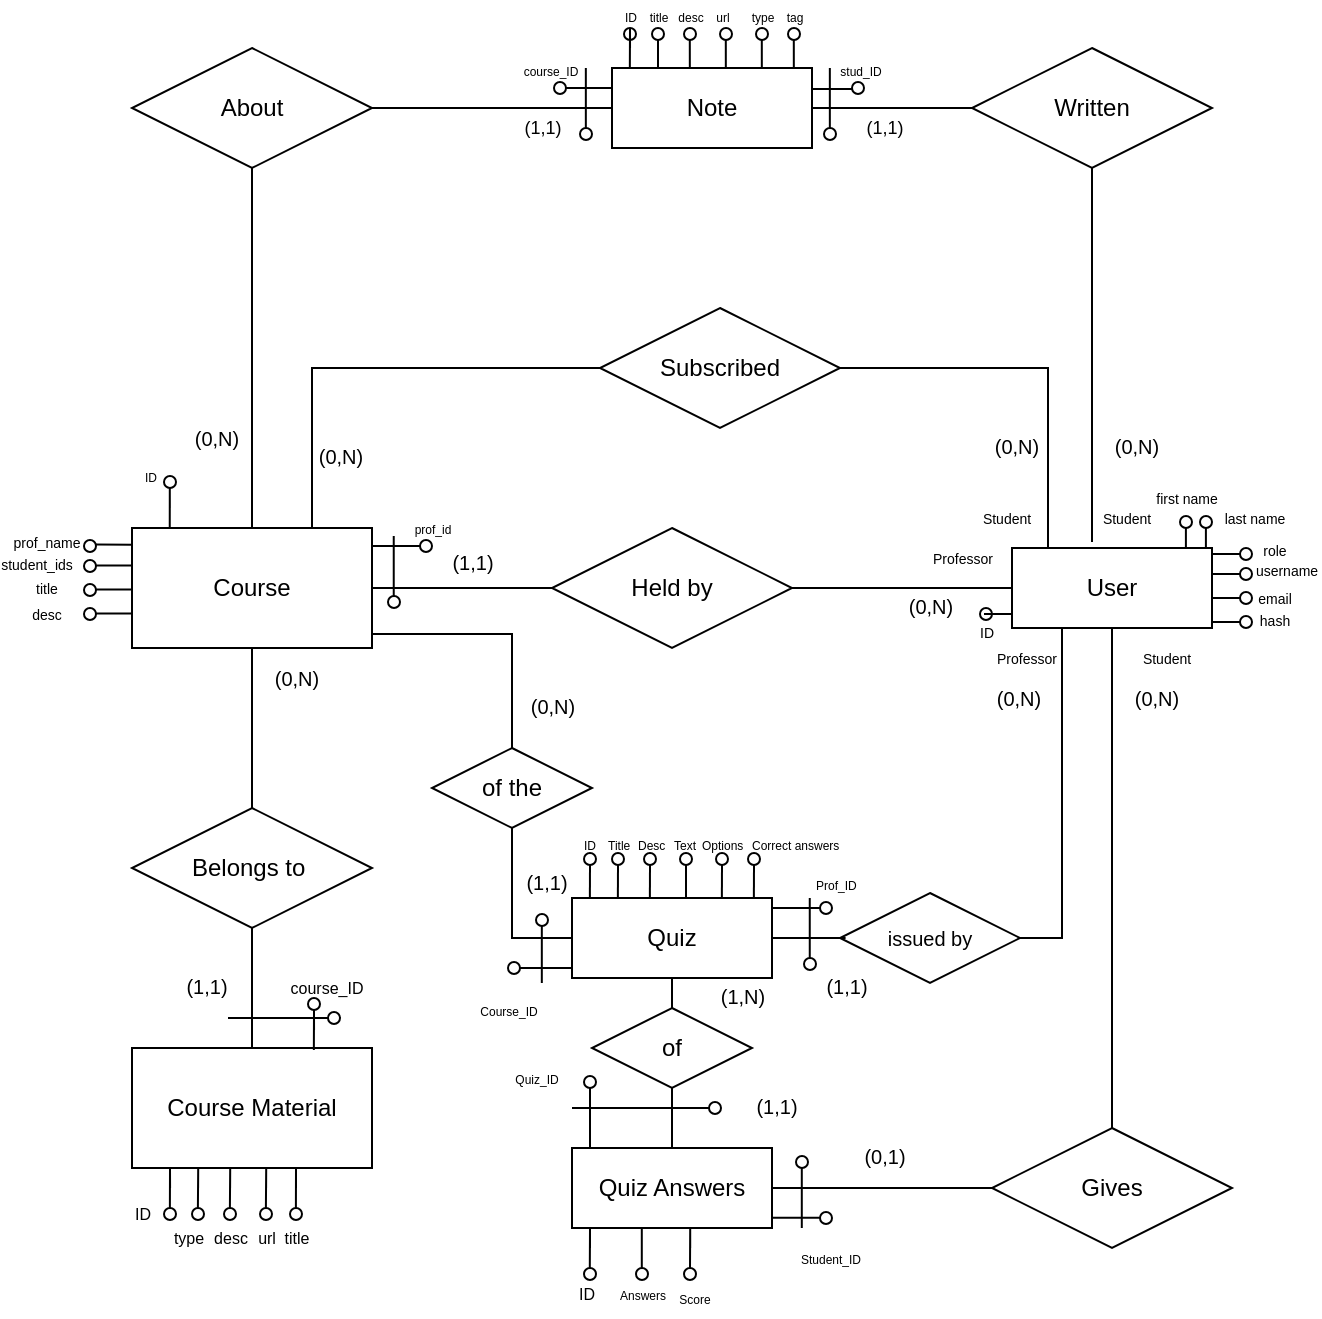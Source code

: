 <mxfile version="27.1.6">
  <diagram name="Pagina-1" id="XloMqrJBJrWgl7QUt-TO">
    <mxGraphModel dx="1296" dy="706" grid="1" gridSize="10" guides="1" tooltips="1" connect="1" arrows="1" fold="1" page="1" pageScale="1" pageWidth="827" pageHeight="1169" math="0" shadow="0">
      <root>
        <mxCell id="0" />
        <mxCell id="1" parent="0" />
        <mxCell id="qshYgTY-a6CuxJiKTBsL-17" style="edgeStyle=orthogonalEdgeStyle;rounded=0;orthogonalLoop=1;jettySize=auto;html=1;exitX=1;exitY=0.5;exitDx=0;exitDy=0;endArrow=none;startFill=0;" edge="1" parent="1" source="qshYgTY-a6CuxJiKTBsL-1">
          <mxGeometry relative="1" as="geometry">
            <mxPoint x="560" y="130" as="targetPoint" />
          </mxGeometry>
        </mxCell>
        <mxCell id="qshYgTY-a6CuxJiKTBsL-1" value="Note" style="whiteSpace=wrap;html=1;align=center;" vertex="1" parent="1">
          <mxGeometry x="380" y="110" width="100" height="40" as="geometry" />
        </mxCell>
        <mxCell id="qshYgTY-a6CuxJiKTBsL-2" value="Written" style="shape=rhombus;perimeter=rhombusPerimeter;whiteSpace=wrap;html=1;align=center;" vertex="1" parent="1">
          <mxGeometry x="560" y="100" width="120" height="60" as="geometry" />
        </mxCell>
        <mxCell id="qshYgTY-a6CuxJiKTBsL-15" style="edgeStyle=orthogonalEdgeStyle;rounded=0;orthogonalLoop=1;jettySize=auto;html=1;exitX=0.5;exitY=1;exitDx=0;exitDy=0;entryX=0.5;entryY=0;entryDx=0;entryDy=0;strokeColor=default;endArrow=none;startFill=0;" edge="1" parent="1" source="qshYgTY-a6CuxJiKTBsL-4" target="qshYgTY-a6CuxJiKTBsL-10">
          <mxGeometry relative="1" as="geometry" />
        </mxCell>
        <mxCell id="qshYgTY-a6CuxJiKTBsL-16" style="edgeStyle=orthogonalEdgeStyle;rounded=0;orthogonalLoop=1;jettySize=auto;html=1;exitX=1;exitY=0.5;exitDx=0;exitDy=0;endArrow=none;startFill=0;" edge="1" parent="1" source="qshYgTY-a6CuxJiKTBsL-4">
          <mxGeometry relative="1" as="geometry">
            <mxPoint x="380" y="130" as="targetPoint" />
          </mxGeometry>
        </mxCell>
        <mxCell id="qshYgTY-a6CuxJiKTBsL-4" value="About" style="shape=rhombus;perimeter=rhombusPerimeter;whiteSpace=wrap;html=1;align=center;" vertex="1" parent="1">
          <mxGeometry x="140" y="100" width="120" height="60" as="geometry" />
        </mxCell>
        <mxCell id="qshYgTY-a6CuxJiKTBsL-21" style="edgeStyle=orthogonalEdgeStyle;rounded=0;orthogonalLoop=1;jettySize=auto;html=1;entryX=0.75;entryY=0;entryDx=0;entryDy=0;endArrow=none;startFill=0;" edge="1" parent="1" source="qshYgTY-a6CuxJiKTBsL-5" target="qshYgTY-a6CuxJiKTBsL-10">
          <mxGeometry relative="1" as="geometry" />
        </mxCell>
        <mxCell id="qshYgTY-a6CuxJiKTBsL-5" value="Subscribed" style="shape=rhombus;perimeter=rhombusPerimeter;whiteSpace=wrap;html=1;align=center;" vertex="1" parent="1">
          <mxGeometry x="374" y="230" width="120" height="60" as="geometry" />
        </mxCell>
        <mxCell id="qshYgTY-a6CuxJiKTBsL-25" style="edgeStyle=orthogonalEdgeStyle;rounded=0;orthogonalLoop=1;jettySize=auto;html=1;endArrow=none;startFill=0;" edge="1" parent="1" source="qshYgTY-a6CuxJiKTBsL-6" target="qshYgTY-a6CuxJiKTBsL-11">
          <mxGeometry relative="1" as="geometry" />
        </mxCell>
        <mxCell id="qshYgTY-a6CuxJiKTBsL-6" value="Held by" style="shape=rhombus;perimeter=rhombusPerimeter;whiteSpace=wrap;html=1;align=center;" vertex="1" parent="1">
          <mxGeometry x="350" y="340" width="120" height="60" as="geometry" />
        </mxCell>
        <mxCell id="qshYgTY-a6CuxJiKTBsL-37" style="edgeStyle=orthogonalEdgeStyle;rounded=0;orthogonalLoop=1;jettySize=auto;html=1;exitX=0.5;exitY=1;exitDx=0;exitDy=0;entryX=0;entryY=0.5;entryDx=0;entryDy=0;endArrow=none;startFill=0;" edge="1" parent="1" source="qshYgTY-a6CuxJiKTBsL-7" target="qshYgTY-a6CuxJiKTBsL-13">
          <mxGeometry relative="1" as="geometry" />
        </mxCell>
        <mxCell id="qshYgTY-a6CuxJiKTBsL-7" value="of the" style="shape=rhombus;perimeter=rhombusPerimeter;whiteSpace=wrap;html=1;align=center;" vertex="1" parent="1">
          <mxGeometry x="290" y="450" width="80" height="40" as="geometry" />
        </mxCell>
        <mxCell id="qshYgTY-a6CuxJiKTBsL-31" style="edgeStyle=orthogonalEdgeStyle;rounded=0;orthogonalLoop=1;jettySize=auto;html=1;exitX=0.5;exitY=0;exitDx=0;exitDy=0;entryX=0.5;entryY=1;entryDx=0;entryDy=0;endArrow=none;startFill=0;" edge="1" parent="1" source="qshYgTY-a6CuxJiKTBsL-8" target="qshYgTY-a6CuxJiKTBsL-11">
          <mxGeometry relative="1" as="geometry" />
        </mxCell>
        <mxCell id="qshYgTY-a6CuxJiKTBsL-35" style="edgeStyle=orthogonalEdgeStyle;rounded=0;orthogonalLoop=1;jettySize=auto;html=1;entryX=1;entryY=0.5;entryDx=0;entryDy=0;endArrow=none;startFill=0;" edge="1" parent="1" source="qshYgTY-a6CuxJiKTBsL-8" target="qshYgTY-a6CuxJiKTBsL-12">
          <mxGeometry relative="1" as="geometry" />
        </mxCell>
        <mxCell id="qshYgTY-a6CuxJiKTBsL-8" value="Gives" style="shape=rhombus;perimeter=rhombusPerimeter;whiteSpace=wrap;html=1;align=center;" vertex="1" parent="1">
          <mxGeometry x="570" y="640" width="120" height="60" as="geometry" />
        </mxCell>
        <mxCell id="qshYgTY-a6CuxJiKTBsL-27" style="edgeStyle=orthogonalEdgeStyle;rounded=0;orthogonalLoop=1;jettySize=auto;html=1;exitX=0.5;exitY=1;exitDx=0;exitDy=0;entryX=0.5;entryY=0;entryDx=0;entryDy=0;endArrow=none;startFill=0;" edge="1" parent="1" source="qshYgTY-a6CuxJiKTBsL-9" target="qshYgTY-a6CuxJiKTBsL-20">
          <mxGeometry relative="1" as="geometry" />
        </mxCell>
        <mxCell id="qshYgTY-a6CuxJiKTBsL-9" value="Belongs to&amp;nbsp;" style="shape=rhombus;perimeter=rhombusPerimeter;whiteSpace=wrap;html=1;align=center;" vertex="1" parent="1">
          <mxGeometry x="140" y="480" width="120" height="60" as="geometry" />
        </mxCell>
        <mxCell id="qshYgTY-a6CuxJiKTBsL-24" style="edgeStyle=orthogonalEdgeStyle;rounded=0;orthogonalLoop=1;jettySize=auto;html=1;exitX=1;exitY=0.5;exitDx=0;exitDy=0;entryX=0;entryY=0.5;entryDx=0;entryDy=0;endArrow=none;startFill=0;" edge="1" parent="1" source="qshYgTY-a6CuxJiKTBsL-10" target="qshYgTY-a6CuxJiKTBsL-6">
          <mxGeometry relative="1" as="geometry" />
        </mxCell>
        <mxCell id="qshYgTY-a6CuxJiKTBsL-26" style="edgeStyle=orthogonalEdgeStyle;rounded=0;orthogonalLoop=1;jettySize=auto;html=1;exitX=0.5;exitY=1;exitDx=0;exitDy=0;endArrow=none;startFill=0;" edge="1" parent="1" source="qshYgTY-a6CuxJiKTBsL-10" target="qshYgTY-a6CuxJiKTBsL-9">
          <mxGeometry relative="1" as="geometry" />
        </mxCell>
        <mxCell id="qshYgTY-a6CuxJiKTBsL-10" value="Course" style="whiteSpace=wrap;html=1;align=center;" vertex="1" parent="1">
          <mxGeometry x="140" y="340" width="120" height="60" as="geometry" />
        </mxCell>
        <mxCell id="qshYgTY-a6CuxJiKTBsL-11" value="User" style="whiteSpace=wrap;html=1;align=center;" vertex="1" parent="1">
          <mxGeometry x="580" y="350" width="100" height="40" as="geometry" />
        </mxCell>
        <mxCell id="qshYgTY-a6CuxJiKTBsL-12" value="Quiz Answers" style="whiteSpace=wrap;html=1;align=center;" vertex="1" parent="1">
          <mxGeometry x="360" y="650" width="100" height="40" as="geometry" />
        </mxCell>
        <mxCell id="qshYgTY-a6CuxJiKTBsL-13" value="Quiz" style="whiteSpace=wrap;html=1;align=center;" vertex="1" parent="1">
          <mxGeometry x="360" y="525" width="100" height="40" as="geometry" />
        </mxCell>
        <mxCell id="qshYgTY-a6CuxJiKTBsL-28" style="edgeStyle=orthogonalEdgeStyle;rounded=0;orthogonalLoop=1;jettySize=auto;html=1;exitX=0.5;exitY=1;exitDx=0;exitDy=0;entryX=0.5;entryY=0;entryDx=0;entryDy=0;endArrow=none;startFill=0;" edge="1" parent="1" source="qshYgTY-a6CuxJiKTBsL-18" target="qshYgTY-a6CuxJiKTBsL-12">
          <mxGeometry relative="1" as="geometry" />
        </mxCell>
        <mxCell id="qshYgTY-a6CuxJiKTBsL-29" style="edgeStyle=orthogonalEdgeStyle;rounded=0;orthogonalLoop=1;jettySize=auto;html=1;exitX=0.5;exitY=0;exitDx=0;exitDy=0;entryX=0.5;entryY=1;entryDx=0;entryDy=0;endArrow=none;startFill=0;" edge="1" parent="1" source="qshYgTY-a6CuxJiKTBsL-18" target="qshYgTY-a6CuxJiKTBsL-13">
          <mxGeometry relative="1" as="geometry">
            <mxPoint x="410" y="570" as="targetPoint" />
          </mxGeometry>
        </mxCell>
        <mxCell id="qshYgTY-a6CuxJiKTBsL-18" value="of" style="shape=rhombus;perimeter=rhombusPerimeter;whiteSpace=wrap;html=1;align=center;" vertex="1" parent="1">
          <mxGeometry x="370" y="580" width="80" height="40" as="geometry" />
        </mxCell>
        <mxCell id="qshYgTY-a6CuxJiKTBsL-32" style="edgeStyle=orthogonalEdgeStyle;rounded=0;orthogonalLoop=1;jettySize=auto;html=1;entryX=0.25;entryY=1;entryDx=0;entryDy=0;endArrow=none;startFill=0;" edge="1" parent="1" source="qshYgTY-a6CuxJiKTBsL-19" target="qshYgTY-a6CuxJiKTBsL-11">
          <mxGeometry relative="1" as="geometry">
            <Array as="points">
              <mxPoint x="605" y="545" />
            </Array>
          </mxGeometry>
        </mxCell>
        <mxCell id="qshYgTY-a6CuxJiKTBsL-19" value="&lt;font style=&quot;font-size: 10px;&quot;&gt;issued by&lt;/font&gt;" style="shape=rhombus;perimeter=rhombusPerimeter;whiteSpace=wrap;html=1;align=center;" vertex="1" parent="1">
          <mxGeometry x="494" y="522.5" width="90" height="45" as="geometry" />
        </mxCell>
        <mxCell id="qshYgTY-a6CuxJiKTBsL-20" value="Course Material" style="whiteSpace=wrap;html=1;align=center;" vertex="1" parent="1">
          <mxGeometry x="140" y="600" width="120" height="60" as="geometry" />
        </mxCell>
        <mxCell id="qshYgTY-a6CuxJiKTBsL-22" style="edgeStyle=orthogonalEdgeStyle;rounded=0;orthogonalLoop=1;jettySize=auto;html=1;exitX=1;exitY=0.5;exitDx=0;exitDy=0;entryX=0.18;entryY=0;entryDx=0;entryDy=0;entryPerimeter=0;endArrow=none;startFill=0;" edge="1" parent="1" source="qshYgTY-a6CuxJiKTBsL-5" target="qshYgTY-a6CuxJiKTBsL-11">
          <mxGeometry relative="1" as="geometry" />
        </mxCell>
        <mxCell id="qshYgTY-a6CuxJiKTBsL-23" style="edgeStyle=orthogonalEdgeStyle;rounded=0;orthogonalLoop=1;jettySize=auto;html=1;exitX=0.5;exitY=1;exitDx=0;exitDy=0;entryX=0.4;entryY=-0.075;entryDx=0;entryDy=0;entryPerimeter=0;endArrow=none;startFill=0;" edge="1" parent="1" source="qshYgTY-a6CuxJiKTBsL-2" target="qshYgTY-a6CuxJiKTBsL-11">
          <mxGeometry relative="1" as="geometry" />
        </mxCell>
        <mxCell id="qshYgTY-a6CuxJiKTBsL-36" style="edgeStyle=orthogonalEdgeStyle;rounded=0;orthogonalLoop=1;jettySize=auto;html=1;entryX=1;entryY=0.883;entryDx=0;entryDy=0;entryPerimeter=0;endArrow=none;startFill=0;" edge="1" parent="1" source="qshYgTY-a6CuxJiKTBsL-7" target="qshYgTY-a6CuxJiKTBsL-10">
          <mxGeometry relative="1" as="geometry">
            <Array as="points">
              <mxPoint x="330" y="393" />
            </Array>
          </mxGeometry>
        </mxCell>
        <mxCell id="qshYgTY-a6CuxJiKTBsL-43" style="edgeStyle=orthogonalEdgeStyle;rounded=0;orthogonalLoop=1;jettySize=auto;html=1;endArrow=none;startFill=0;entryX=0.09;entryY=0;entryDx=0;entryDy=0;entryPerimeter=0;" edge="1" parent="1" target="qshYgTY-a6CuxJiKTBsL-12">
          <mxGeometry relative="1" as="geometry">
            <mxPoint x="369" y="640" as="targetPoint" />
            <mxPoint x="369" y="620.0" as="sourcePoint" />
          </mxGeometry>
        </mxCell>
        <mxCell id="qshYgTY-a6CuxJiKTBsL-44" value="" style="endArrow=none;html=1;rounded=0;" edge="1" parent="1" source="qshYgTY-a6CuxJiKTBsL-328">
          <mxGeometry width="50" height="50" relative="1" as="geometry">
            <mxPoint x="360" y="630" as="sourcePoint" />
            <mxPoint x="430" y="630" as="targetPoint" />
            <Array as="points">
              <mxPoint x="390" y="630" />
            </Array>
          </mxGeometry>
        </mxCell>
        <mxCell id="qshYgTY-a6CuxJiKTBsL-47" style="edgeStyle=orthogonalEdgeStyle;rounded=0;orthogonalLoop=1;jettySize=auto;html=1;endArrow=none;startFill=0;" edge="1" parent="1">
          <mxGeometry relative="1" as="geometry">
            <mxPoint x="368.9" y="710" as="targetPoint" />
            <mxPoint x="369" y="700" as="sourcePoint" />
            <Array as="points">
              <mxPoint x="368.9" y="690" />
              <mxPoint x="368.9" y="690" />
            </Array>
          </mxGeometry>
        </mxCell>
        <mxCell id="qshYgTY-a6CuxJiKTBsL-49" style="edgeStyle=orthogonalEdgeStyle;rounded=0;orthogonalLoop=1;jettySize=auto;html=1;endArrow=none;startFill=0;" edge="1" parent="1">
          <mxGeometry relative="1" as="geometry">
            <mxPoint x="394.9" y="710" as="targetPoint" />
            <mxPoint x="394.9" y="700" as="sourcePoint" />
            <Array as="points">
              <mxPoint x="394.9" y="690" />
              <mxPoint x="394.9" y="690" />
            </Array>
          </mxGeometry>
        </mxCell>
        <mxCell id="qshYgTY-a6CuxJiKTBsL-50" style="edgeStyle=orthogonalEdgeStyle;rounded=0;orthogonalLoop=1;jettySize=auto;html=1;endArrow=none;startFill=0;" edge="1" parent="1">
          <mxGeometry relative="1" as="geometry">
            <mxPoint x="419" y="710" as="targetPoint" />
            <mxPoint x="419.1" y="700" as="sourcePoint" />
            <Array as="points">
              <mxPoint x="419" y="690" />
              <mxPoint x="419" y="690" />
            </Array>
          </mxGeometry>
        </mxCell>
        <mxCell id="qshYgTY-a6CuxJiKTBsL-52" style="edgeStyle=orthogonalEdgeStyle;rounded=0;orthogonalLoop=1;jettySize=auto;html=1;endArrow=none;startFill=0;entryX=0;entryY=0.5;entryDx=0;entryDy=0;" edge="1" parent="1">
          <mxGeometry relative="1" as="geometry">
            <mxPoint x="484" y="685.0" as="targetPoint" />
            <mxPoint x="460" y="684.9" as="sourcePoint" />
            <Array as="points" />
          </mxGeometry>
        </mxCell>
        <mxCell id="qshYgTY-a6CuxJiKTBsL-57" style="edgeStyle=orthogonalEdgeStyle;rounded=0;orthogonalLoop=1;jettySize=auto;html=1;endArrow=none;startFill=0;" edge="1" parent="1">
          <mxGeometry relative="1" as="geometry">
            <mxPoint x="474.9" y="690" as="targetPoint" />
            <mxPoint x="474.9" y="660" as="sourcePoint" />
            <Array as="points">
              <mxPoint x="474.8" y="660" />
              <mxPoint x="474.8" y="660" />
            </Array>
          </mxGeometry>
        </mxCell>
        <mxCell id="qshYgTY-a6CuxJiKTBsL-69" value="&lt;font style=&quot;font-weight: normal; font-size: 8px;&quot;&gt;ID&lt;/font&gt;" style="text;strokeColor=none;fillColor=none;html=1;fontSize=24;fontStyle=1;verticalAlign=middle;align=center;" vertex="1" parent="1">
          <mxGeometry x="345" y="707.5" width="44" height="20" as="geometry" />
        </mxCell>
        <mxCell id="qshYgTY-a6CuxJiKTBsL-73" value="&lt;font style=&quot;font-weight: normal; font-size: 6px;&quot;&gt;Answers&lt;/font&gt;" style="text;strokeColor=none;fillColor=none;html=1;fontSize=24;fontStyle=1;verticalAlign=middle;align=center;" vertex="1" parent="1">
          <mxGeometry x="373" y="710" width="44" height="15" as="geometry" />
        </mxCell>
        <mxCell id="qshYgTY-a6CuxJiKTBsL-74" value="&lt;font style=&quot;font-weight: normal; font-size: 6px;&quot;&gt;Score&lt;/font&gt;" style="text;strokeColor=none;fillColor=none;html=1;fontSize=24;fontStyle=1;verticalAlign=middle;align=center;" vertex="1" parent="1">
          <mxGeometry x="398.5" y="710" width="44" height="20" as="geometry" />
        </mxCell>
        <mxCell id="qshYgTY-a6CuxJiKTBsL-75" value="&lt;font style=&quot;font-weight: normal; font-size: 6px;&quot;&gt;Student_ID&lt;/font&gt;" style="text;strokeColor=none;fillColor=none;html=1;fontSize=24;fontStyle=1;verticalAlign=middle;align=center;" vertex="1" parent="1">
          <mxGeometry x="467" y="690" width="44" height="20" as="geometry" />
        </mxCell>
        <mxCell id="qshYgTY-a6CuxJiKTBsL-76" value="&lt;font style=&quot;font-weight: normal; font-size: 10px;&quot;&gt;(0,1)&lt;/font&gt;" style="text;strokeColor=none;fillColor=none;html=1;fontSize=24;fontStyle=1;verticalAlign=middle;align=center;" vertex="1" parent="1">
          <mxGeometry x="494" y="635" width="44" height="30" as="geometry" />
        </mxCell>
        <mxCell id="qshYgTY-a6CuxJiKTBsL-77" value="&lt;font style=&quot;font-weight: normal; font-size: 10px;&quot;&gt;(1,1)&lt;/font&gt;" style="text;strokeColor=none;fillColor=none;html=1;fontSize=24;fontStyle=1;verticalAlign=middle;align=center;" vertex="1" parent="1">
          <mxGeometry x="440" y="610" width="44" height="30" as="geometry" />
        </mxCell>
        <mxCell id="qshYgTY-a6CuxJiKTBsL-78" value="&lt;font style=&quot;font-weight: normal; font-size: 6px;&quot;&gt;Quiz_ID&lt;/font&gt;" style="text;strokeColor=none;fillColor=none;html=1;fontSize=24;fontStyle=1;verticalAlign=middle;align=center;" vertex="1" parent="1">
          <mxGeometry x="320" y="595" width="44" height="30" as="geometry" />
        </mxCell>
        <mxCell id="qshYgTY-a6CuxJiKTBsL-79" value="&lt;font style=&quot;font-weight: normal; font-size: 10px;&quot;&gt;(1,N)&lt;/font&gt;" style="text;strokeColor=none;fillColor=none;html=1;fontSize=24;fontStyle=1;verticalAlign=middle;align=center;" vertex="1" parent="1">
          <mxGeometry x="423" y="555" width="44" height="30" as="geometry" />
        </mxCell>
        <mxCell id="qshYgTY-a6CuxJiKTBsL-81" style="edgeStyle=orthogonalEdgeStyle;rounded=0;orthogonalLoop=1;jettySize=auto;html=1;exitX=1;exitY=0.5;exitDx=0;exitDy=0;entryX=0.031;entryY=0.491;entryDx=0;entryDy=0;entryPerimeter=0;endArrow=none;startFill=0;" edge="1" parent="1" source="qshYgTY-a6CuxJiKTBsL-13" target="qshYgTY-a6CuxJiKTBsL-19">
          <mxGeometry relative="1" as="geometry" />
        </mxCell>
        <mxCell id="qshYgTY-a6CuxJiKTBsL-82" value="&lt;font style=&quot;font-weight: normal; font-size: 7px;&quot;&gt;Student&lt;/font&gt;" style="text;strokeColor=none;fillColor=none;html=1;fontSize=24;fontStyle=1;verticalAlign=middle;align=center;" vertex="1" parent="1">
          <mxGeometry x="640" y="390" width="34" height="20" as="geometry" />
        </mxCell>
        <mxCell id="qshYgTY-a6CuxJiKTBsL-83" value="&lt;font style=&quot;font-weight: normal; font-size: 7px;&quot;&gt;Student&lt;/font&gt;" style="text;strokeColor=none;fillColor=none;html=1;fontSize=24;fontStyle=1;verticalAlign=middle;align=center;" vertex="1" parent="1">
          <mxGeometry x="620" y="320" width="34" height="20" as="geometry" />
        </mxCell>
        <mxCell id="qshYgTY-a6CuxJiKTBsL-84" value="&lt;font style=&quot;font-weight: normal; font-size: 7px;&quot;&gt;Student&lt;/font&gt;" style="text;strokeColor=none;fillColor=none;html=1;fontSize=24;fontStyle=1;verticalAlign=middle;align=center;" vertex="1" parent="1">
          <mxGeometry x="560" y="320" width="34" height="20" as="geometry" />
        </mxCell>
        <mxCell id="qshYgTY-a6CuxJiKTBsL-85" value="&lt;font style=&quot;font-weight: normal; font-size: 7px;&quot;&gt;Professor&lt;/font&gt;" style="text;strokeColor=none;fillColor=none;html=1;fontSize=24;fontStyle=1;verticalAlign=middle;align=center;" vertex="1" parent="1">
          <mxGeometry x="538" y="340" width="34" height="20" as="geometry" />
        </mxCell>
        <mxCell id="qshYgTY-a6CuxJiKTBsL-87" value="&lt;font style=&quot;font-weight: normal; font-size: 7px;&quot;&gt;Professor&lt;/font&gt;" style="text;strokeColor=none;fillColor=none;html=1;fontSize=24;fontStyle=1;verticalAlign=middle;align=center;" vertex="1" parent="1">
          <mxGeometry x="570" y="390" width="34" height="20" as="geometry" />
        </mxCell>
        <mxCell id="qshYgTY-a6CuxJiKTBsL-88" style="edgeStyle=orthogonalEdgeStyle;rounded=0;orthogonalLoop=1;jettySize=auto;html=1;endArrow=none;startFill=0;" edge="1" parent="1">
          <mxGeometry relative="1" as="geometry">
            <mxPoint x="478.88" y="555" as="targetPoint" />
            <mxPoint x="478.88" y="525" as="sourcePoint" />
            <Array as="points">
              <mxPoint x="478.78" y="525" />
              <mxPoint x="478.78" y="525" />
            </Array>
          </mxGeometry>
        </mxCell>
        <mxCell id="qshYgTY-a6CuxJiKTBsL-90" style="edgeStyle=orthogonalEdgeStyle;rounded=0;orthogonalLoop=1;jettySize=auto;html=1;endArrow=none;startFill=0;entryX=0;entryY=0.5;entryDx=0;entryDy=0;" edge="1" parent="1">
          <mxGeometry relative="1" as="geometry">
            <mxPoint x="484" y="530.1" as="targetPoint" />
            <mxPoint x="460" y="530" as="sourcePoint" />
            <Array as="points" />
          </mxGeometry>
        </mxCell>
        <mxCell id="qshYgTY-a6CuxJiKTBsL-92" value="&lt;span style=&quot;font-size: 6px; text-align: center; text-wrap-mode: nowrap;&quot;&gt;Prof_ID&lt;/span&gt;" style="text;whiteSpace=wrap;html=1;" vertex="1" parent="1">
          <mxGeometry x="480" y="502.5" width="20" height="20" as="geometry" />
        </mxCell>
        <mxCell id="qshYgTY-a6CuxJiKTBsL-93" value="&lt;font style=&quot;font-weight: normal; font-size: 10px;&quot;&gt;(1,1)&lt;/font&gt;" style="text;strokeColor=none;fillColor=none;html=1;fontSize=24;fontStyle=1;verticalAlign=middle;align=center;" vertex="1" parent="1">
          <mxGeometry x="480" y="555" width="34" height="20" as="geometry" />
        </mxCell>
        <mxCell id="qshYgTY-a6CuxJiKTBsL-110" value="" style="ellipse;whiteSpace=wrap;html=1;aspect=fixed;fillColor=light-dark(#FFFFFF,#FFFFFF);strokeWidth=1;perimeterSpacing=0;" vertex="1" parent="1">
          <mxGeometry x="366" y="502.5" width="6" height="6" as="geometry" />
        </mxCell>
        <mxCell id="qshYgTY-a6CuxJiKTBsL-112" style="edgeStyle=orthogonalEdgeStyle;rounded=0;orthogonalLoop=1;jettySize=auto;html=1;exitX=0.5;exitY=0;exitDx=0;exitDy=0;entryX=0.5;entryY=1;entryDx=0;entryDy=0;endArrow=none;startFill=0;" edge="1" parent="1" target="qshYgTY-a6CuxJiKTBsL-110">
          <mxGeometry relative="1" as="geometry">
            <mxPoint x="368.93" y="510" as="targetPoint" />
            <mxPoint x="368.93" y="525" as="sourcePoint" />
          </mxGeometry>
        </mxCell>
        <mxCell id="qshYgTY-a6CuxJiKTBsL-113" value="" style="ellipse;whiteSpace=wrap;html=1;aspect=fixed;fillColor=light-dark(#FFFFFF,#000000);strokeWidth=1;perimeterSpacing=0;" vertex="1" parent="1">
          <mxGeometry x="380" y="502.5" width="6" height="6" as="geometry" />
        </mxCell>
        <mxCell id="qshYgTY-a6CuxJiKTBsL-114" style="edgeStyle=orthogonalEdgeStyle;rounded=0;orthogonalLoop=1;jettySize=auto;html=1;exitX=0.5;exitY=0;exitDx=0;exitDy=0;entryX=0.5;entryY=1;entryDx=0;entryDy=0;endArrow=none;startFill=0;" edge="1" parent="1" target="qshYgTY-a6CuxJiKTBsL-113">
          <mxGeometry relative="1" as="geometry">
            <mxPoint x="382.93" y="510" as="targetPoint" />
            <mxPoint x="382.93" y="525" as="sourcePoint" />
          </mxGeometry>
        </mxCell>
        <mxCell id="qshYgTY-a6CuxJiKTBsL-117" value="" style="ellipse;whiteSpace=wrap;html=1;aspect=fixed;fillColor=light-dark(#FFFFFF,#000000);strokeWidth=1;perimeterSpacing=0;" vertex="1" parent="1">
          <mxGeometry x="396" y="502.5" width="6" height="6" as="geometry" />
        </mxCell>
        <mxCell id="qshYgTY-a6CuxJiKTBsL-118" style="edgeStyle=orthogonalEdgeStyle;rounded=0;orthogonalLoop=1;jettySize=auto;html=1;exitX=0.5;exitY=0;exitDx=0;exitDy=0;entryX=0.5;entryY=1;entryDx=0;entryDy=0;endArrow=none;startFill=0;" edge="1" parent="1" target="qshYgTY-a6CuxJiKTBsL-117">
          <mxGeometry relative="1" as="geometry">
            <mxPoint x="398.93" y="510" as="targetPoint" />
            <mxPoint x="398.93" y="525" as="sourcePoint" />
          </mxGeometry>
        </mxCell>
        <mxCell id="qshYgTY-a6CuxJiKTBsL-119" value="" style="ellipse;whiteSpace=wrap;html=1;aspect=fixed;fillColor=light-dark(#FFFFFF,#000000);strokeWidth=1;perimeterSpacing=0;" vertex="1" parent="1">
          <mxGeometry x="414" y="502.5" width="6" height="6" as="geometry" />
        </mxCell>
        <mxCell id="qshYgTY-a6CuxJiKTBsL-120" style="edgeStyle=orthogonalEdgeStyle;rounded=0;orthogonalLoop=1;jettySize=auto;html=1;exitX=0.5;exitY=0;exitDx=0;exitDy=0;entryX=0.5;entryY=1;entryDx=0;entryDy=0;endArrow=none;startFill=0;" edge="1" parent="1" target="qshYgTY-a6CuxJiKTBsL-119">
          <mxGeometry relative="1" as="geometry">
            <mxPoint x="420.93" y="510" as="targetPoint" />
            <mxPoint x="420.93" y="525" as="sourcePoint" />
          </mxGeometry>
        </mxCell>
        <mxCell id="qshYgTY-a6CuxJiKTBsL-121" value="" style="ellipse;whiteSpace=wrap;html=1;aspect=fixed;fillColor=light-dark(#FFFFFF,#000000);strokeWidth=1;perimeterSpacing=0;" vertex="1" parent="1">
          <mxGeometry x="432" y="502.5" width="6" height="6" as="geometry" />
        </mxCell>
        <mxCell id="qshYgTY-a6CuxJiKTBsL-122" style="edgeStyle=orthogonalEdgeStyle;rounded=0;orthogonalLoop=1;jettySize=auto;html=1;exitX=0.5;exitY=0;exitDx=0;exitDy=0;entryX=0.5;entryY=1;entryDx=0;entryDy=0;endArrow=none;startFill=0;" edge="1" parent="1" target="qshYgTY-a6CuxJiKTBsL-121">
          <mxGeometry relative="1" as="geometry">
            <mxPoint x="434.93" y="510" as="targetPoint" />
            <mxPoint x="434.93" y="525" as="sourcePoint" />
          </mxGeometry>
        </mxCell>
        <mxCell id="qshYgTY-a6CuxJiKTBsL-123" value="" style="ellipse;whiteSpace=wrap;html=1;aspect=fixed;fillColor=light-dark(#FFFFFF,#000000);strokeWidth=1;perimeterSpacing=0;" vertex="1" parent="1">
          <mxGeometry x="448" y="502.5" width="6" height="6" as="geometry" />
        </mxCell>
        <mxCell id="qshYgTY-a6CuxJiKTBsL-124" style="edgeStyle=orthogonalEdgeStyle;rounded=0;orthogonalLoop=1;jettySize=auto;html=1;exitX=0.5;exitY=0;exitDx=0;exitDy=0;entryX=0.5;entryY=1;entryDx=0;entryDy=0;endArrow=none;startFill=0;" edge="1" parent="1" target="qshYgTY-a6CuxJiKTBsL-123">
          <mxGeometry relative="1" as="geometry">
            <mxPoint x="450.93" y="510" as="targetPoint" />
            <mxPoint x="450.93" y="525" as="sourcePoint" />
          </mxGeometry>
        </mxCell>
        <mxCell id="qshYgTY-a6CuxJiKTBsL-125" value="&lt;font style=&quot;font-size: 6px;&quot;&gt;ID&lt;/font&gt;" style="text;whiteSpace=wrap;html=1;" vertex="1" parent="1">
          <mxGeometry x="364" y="482.5" width="14" height="20" as="geometry" />
        </mxCell>
        <mxCell id="qshYgTY-a6CuxJiKTBsL-133" value="&lt;font style=&quot;font-size: 6px;&quot;&gt;Title&lt;/font&gt;" style="text;whiteSpace=wrap;html=1;" vertex="1" parent="1">
          <mxGeometry x="376" y="482.5" width="14" height="20" as="geometry" />
        </mxCell>
        <mxCell id="qshYgTY-a6CuxJiKTBsL-134" value="&lt;font style=&quot;font-size: 6px;&quot;&gt;Desc&lt;/font&gt;" style="text;whiteSpace=wrap;html=1;" vertex="1" parent="1">
          <mxGeometry x="391" y="482.5" width="16" height="20" as="geometry" />
        </mxCell>
        <mxCell id="qshYgTY-a6CuxJiKTBsL-135" value="&lt;font style=&quot;font-size: 6px;&quot;&gt;Text&lt;/font&gt;" style="text;whiteSpace=wrap;html=1;" vertex="1" parent="1">
          <mxGeometry x="409" y="482.5" width="14" height="20" as="geometry" />
        </mxCell>
        <mxCell id="qshYgTY-a6CuxJiKTBsL-137" value="&lt;font style=&quot;font-size: 6px;&quot;&gt;Options&lt;/font&gt;" style="text;whiteSpace=wrap;html=1;" vertex="1" parent="1">
          <mxGeometry x="423" y="482.5" width="30" height="20" as="geometry" />
        </mxCell>
        <mxCell id="qshYgTY-a6CuxJiKTBsL-138" value="&lt;font style=&quot;font-size: 6px;&quot;&gt;Correct answers&lt;/font&gt;" style="text;whiteSpace=wrap;html=1;" vertex="1" parent="1">
          <mxGeometry x="448" y="482.5" width="52" height="20" as="geometry" />
        </mxCell>
        <mxCell id="qshYgTY-a6CuxJiKTBsL-139" style="edgeStyle=orthogonalEdgeStyle;rounded=0;orthogonalLoop=1;jettySize=auto;html=1;endArrow=none;startFill=0;entryX=0;entryY=0.5;entryDx=0;entryDy=0;exitX=1;exitY=0.5;exitDx=0;exitDy=0;" edge="1" parent="1" source="qshYgTY-a6CuxJiKTBsL-326">
          <mxGeometry relative="1" as="geometry">
            <mxPoint x="360" y="560.01" as="targetPoint" />
            <mxPoint x="335" y="560.0" as="sourcePoint" />
            <Array as="points" />
          </mxGeometry>
        </mxCell>
        <mxCell id="qshYgTY-a6CuxJiKTBsL-142" style="edgeStyle=orthogonalEdgeStyle;rounded=0;orthogonalLoop=1;jettySize=auto;html=1;endArrow=none;startFill=0;" edge="1" parent="1">
          <mxGeometry relative="1" as="geometry">
            <mxPoint x="344.91" y="567.5" as="targetPoint" />
            <mxPoint x="344.91" y="537.5" as="sourcePoint" />
            <Array as="points">
              <mxPoint x="344.81" y="537.5" />
              <mxPoint x="344.81" y="537.5" />
            </Array>
          </mxGeometry>
        </mxCell>
        <mxCell id="qshYgTY-a6CuxJiKTBsL-146" value="&lt;font style=&quot;font-weight: normal; font-size: 6px;&quot;&gt;Course_ID&lt;/font&gt;" style="text;strokeColor=none;fillColor=none;html=1;fontSize=24;fontStyle=1;verticalAlign=middle;align=center;" vertex="1" parent="1">
          <mxGeometry x="306" y="570" width="44" height="11" as="geometry" />
        </mxCell>
        <mxCell id="qshYgTY-a6CuxJiKTBsL-151" value="&lt;span style=&quot;font-weight: 400;&quot;&gt;&lt;font style=&quot;font-size: 10px;&quot;&gt;(0,N)&lt;/font&gt;&lt;/span&gt;" style="text;strokeColor=none;fillColor=none;html=1;fontSize=24;fontStyle=1;verticalAlign=middle;align=center;" vertex="1" parent="1">
          <mxGeometry x="560" y="280" width="44" height="30" as="geometry" />
        </mxCell>
        <mxCell id="qshYgTY-a6CuxJiKTBsL-152" value="&lt;span style=&quot;font-weight: 400;&quot;&gt;&lt;font style=&quot;font-size: 10px;&quot;&gt;(0,N)&lt;/font&gt;&lt;/span&gt;" style="text;strokeColor=none;fillColor=none;html=1;fontSize=24;fontStyle=1;verticalAlign=middle;align=center;" vertex="1" parent="1">
          <mxGeometry x="219" y="280" width="50" height="40" as="geometry" />
        </mxCell>
        <mxCell id="qshYgTY-a6CuxJiKTBsL-153" value="&lt;span style=&quot;font-weight: 400;&quot;&gt;&lt;font style=&quot;font-size: 10px;&quot;&gt;(0,N)&lt;/font&gt;&lt;/span&gt;" style="text;strokeColor=none;fillColor=none;html=1;fontSize=24;fontStyle=1;verticalAlign=middle;align=center;" vertex="1" parent="1">
          <mxGeometry x="517" y="360" width="44" height="30" as="geometry" />
        </mxCell>
        <mxCell id="qshYgTY-a6CuxJiKTBsL-154" value="&lt;span style=&quot;font-weight: 400;&quot;&gt;&lt;font style=&quot;font-size: 10px;&quot;&gt;(0,N)&lt;/font&gt;&lt;/span&gt;" style="text;strokeColor=none;fillColor=none;html=1;fontSize=24;fontStyle=1;verticalAlign=middle;align=center;" vertex="1" parent="1">
          <mxGeometry x="328" y="410" width="44" height="30" as="geometry" />
        </mxCell>
        <mxCell id="qshYgTY-a6CuxJiKTBsL-155" value="&lt;span style=&quot;font-weight: 400;&quot;&gt;&lt;font style=&quot;font-size: 10px;&quot;&gt;(0,N)&lt;/font&gt;&lt;/span&gt;" style="text;strokeColor=none;fillColor=none;html=1;fontSize=24;fontStyle=1;verticalAlign=middle;align=center;" vertex="1" parent="1">
          <mxGeometry x="197" y="386" width="50" height="50" as="geometry" />
        </mxCell>
        <mxCell id="qshYgTY-a6CuxJiKTBsL-158" value="" style="ellipse;whiteSpace=wrap;html=1;aspect=fixed;fillColor=light-dark(#FFFFFF,#FFFFFF);strokeWidth=1;perimeterSpacing=0;" vertex="1" parent="1">
          <mxGeometry x="564" y="380" width="6" height="6" as="geometry" />
        </mxCell>
        <mxCell id="qshYgTY-a6CuxJiKTBsL-160" value="" style="ellipse;whiteSpace=wrap;html=1;aspect=fixed;fillColor=light-dark(#FFFFFF,#000000);strokeWidth=1;perimeterSpacing=0;" vertex="1" parent="1">
          <mxGeometry x="674" y="334" width="6" height="6" as="geometry" />
        </mxCell>
        <mxCell id="qshYgTY-a6CuxJiKTBsL-162" value="" style="ellipse;whiteSpace=wrap;html=1;aspect=fixed;fillColor=light-dark(#FFFFFF,#000000);strokeWidth=1;perimeterSpacing=0;" vertex="1" parent="1">
          <mxGeometry x="694" y="350" width="6" height="6" as="geometry" />
        </mxCell>
        <mxCell id="qshYgTY-a6CuxJiKTBsL-164" value="" style="ellipse;whiteSpace=wrap;html=1;aspect=fixed;fillColor=light-dark(#FFFFFF,#000000);strokeWidth=1;perimeterSpacing=0;" vertex="1" parent="1">
          <mxGeometry x="694" y="360" width="6" height="6" as="geometry" />
        </mxCell>
        <mxCell id="qshYgTY-a6CuxJiKTBsL-166" value="" style="ellipse;whiteSpace=wrap;html=1;aspect=fixed;fillColor=light-dark(#FFFFFF,#000000);strokeWidth=1;perimeterSpacing=0;" vertex="1" parent="1">
          <mxGeometry x="694" y="372" width="6" height="6" as="geometry" />
        </mxCell>
        <mxCell id="qshYgTY-a6CuxJiKTBsL-168" value="" style="ellipse;whiteSpace=wrap;html=1;aspect=fixed;fillColor=light-dark(#FFFFFF,#000000);strokeWidth=1;perimeterSpacing=0;" vertex="1" parent="1">
          <mxGeometry x="694" y="384" width="6" height="6" as="geometry" />
        </mxCell>
        <mxCell id="qshYgTY-a6CuxJiKTBsL-190" value="" style="ellipse;whiteSpace=wrap;html=1;aspect=fixed;fillColor=light-dark(#FFFFFF,#000000);strokeWidth=1;perimeterSpacing=0;" vertex="1" parent="1">
          <mxGeometry x="664" y="334" width="6" height="6" as="geometry" />
        </mxCell>
        <mxCell id="qshYgTY-a6CuxJiKTBsL-196" style="edgeStyle=orthogonalEdgeStyle;rounded=0;orthogonalLoop=1;jettySize=auto;html=1;endArrow=none;startFill=0;" edge="1" parent="1">
          <mxGeometry relative="1" as="geometry">
            <mxPoint x="666.95" y="350" as="targetPoint" />
            <mxPoint x="666.95" y="340" as="sourcePoint" />
            <Array as="points">
              <mxPoint x="666.95" y="340" />
            </Array>
          </mxGeometry>
        </mxCell>
        <mxCell id="qshYgTY-a6CuxJiKTBsL-198" style="edgeStyle=orthogonalEdgeStyle;rounded=0;orthogonalLoop=1;jettySize=auto;html=1;endArrow=none;startFill=0;" edge="1" parent="1">
          <mxGeometry relative="1" as="geometry">
            <mxPoint x="676.95" y="350" as="targetPoint" />
            <mxPoint x="676.95" y="340" as="sourcePoint" />
            <Array as="points">
              <mxPoint x="676.95" y="340" />
              <mxPoint x="676.95" y="340" />
            </Array>
          </mxGeometry>
        </mxCell>
        <mxCell id="qshYgTY-a6CuxJiKTBsL-201" style="edgeStyle=orthogonalEdgeStyle;rounded=0;orthogonalLoop=1;jettySize=auto;html=1;endArrow=none;startFill=0;exitX=0;exitY=0.5;exitDx=0;exitDy=0;" edge="1" parent="1" source="qshYgTY-a6CuxJiKTBsL-162">
          <mxGeometry relative="1" as="geometry">
            <mxPoint x="680" y="352.95" as="targetPoint" />
            <mxPoint x="690" y="352.95" as="sourcePoint" />
            <Array as="points" />
          </mxGeometry>
        </mxCell>
        <mxCell id="qshYgTY-a6CuxJiKTBsL-203" style="edgeStyle=orthogonalEdgeStyle;rounded=0;orthogonalLoop=1;jettySize=auto;html=1;endArrow=none;startFill=0;exitX=0;exitY=0.5;exitDx=0;exitDy=0;" edge="1" parent="1">
          <mxGeometry relative="1" as="geometry">
            <mxPoint x="680" y="362.95" as="targetPoint" />
            <mxPoint x="694" y="363" as="sourcePoint" />
            <Array as="points" />
          </mxGeometry>
        </mxCell>
        <mxCell id="qshYgTY-a6CuxJiKTBsL-204" style="edgeStyle=orthogonalEdgeStyle;rounded=0;orthogonalLoop=1;jettySize=auto;html=1;endArrow=none;startFill=0;exitX=0;exitY=0.5;exitDx=0;exitDy=0;" edge="1" parent="1">
          <mxGeometry relative="1" as="geometry">
            <mxPoint x="680" y="374.95" as="targetPoint" />
            <mxPoint x="694" y="375" as="sourcePoint" />
            <Array as="points" />
          </mxGeometry>
        </mxCell>
        <mxCell id="qshYgTY-a6CuxJiKTBsL-205" style="edgeStyle=orthogonalEdgeStyle;rounded=0;orthogonalLoop=1;jettySize=auto;html=1;endArrow=none;startFill=0;exitX=0;exitY=0.5;exitDx=0;exitDy=0;" edge="1" parent="1">
          <mxGeometry relative="1" as="geometry">
            <mxPoint x="680" y="386.95" as="targetPoint" />
            <mxPoint x="694" y="387" as="sourcePoint" />
            <Array as="points" />
          </mxGeometry>
        </mxCell>
        <mxCell id="qshYgTY-a6CuxJiKTBsL-206" style="edgeStyle=orthogonalEdgeStyle;rounded=0;orthogonalLoop=1;jettySize=auto;html=1;endArrow=none;startFill=0;exitX=0;exitY=0.5;exitDx=0;exitDy=0;" edge="1" parent="1">
          <mxGeometry relative="1" as="geometry">
            <mxPoint x="566" y="382.95" as="targetPoint" />
            <mxPoint x="580" y="383" as="sourcePoint" />
            <Array as="points" />
          </mxGeometry>
        </mxCell>
        <mxCell id="qshYgTY-a6CuxJiKTBsL-213" value="&lt;font style=&quot;font-weight: normal; font-size: 7px;&quot;&gt;ID&lt;/font&gt;" style="text;strokeColor=none;fillColor=none;html=1;fontSize=24;fontStyle=1;verticalAlign=middle;align=center;" vertex="1" parent="1">
          <mxGeometry x="555" y="382" width="24" height="10" as="geometry" />
        </mxCell>
        <mxCell id="qshYgTY-a6CuxJiKTBsL-215" value="&lt;font style=&quot;font-weight: normal; font-size: 7px;&quot;&gt;first name&lt;/font&gt;" style="text;strokeColor=none;fillColor=none;html=1;fontSize=24;fontStyle=1;verticalAlign=middle;align=center;" vertex="1" parent="1">
          <mxGeometry x="650" y="310" width="34" height="20" as="geometry" />
        </mxCell>
        <mxCell id="qshYgTY-a6CuxJiKTBsL-216" value="&lt;font style=&quot;font-weight: normal; font-size: 7px;&quot;&gt;last name&lt;/font&gt;" style="text;strokeColor=none;fillColor=none;html=1;fontSize=24;fontStyle=1;verticalAlign=middle;align=center;" vertex="1" parent="1">
          <mxGeometry x="684" y="320" width="34" height="20" as="geometry" />
        </mxCell>
        <mxCell id="qshYgTY-a6CuxJiKTBsL-218" value="&lt;font style=&quot;font-weight: normal; font-size: 7px;&quot;&gt;role&lt;/font&gt;" style="text;strokeColor=none;fillColor=none;html=1;fontSize=24;fontStyle=1;verticalAlign=middle;align=center;" vertex="1" parent="1">
          <mxGeometry x="694" y="336" width="34" height="20" as="geometry" />
        </mxCell>
        <mxCell id="qshYgTY-a6CuxJiKTBsL-219" value="&lt;font style=&quot;font-weight: normal; font-size: 7px;&quot;&gt;username&lt;/font&gt;" style="text;strokeColor=none;fillColor=none;html=1;fontSize=24;fontStyle=1;verticalAlign=middle;align=center;" vertex="1" parent="1">
          <mxGeometry x="700" y="346" width="34" height="20" as="geometry" />
        </mxCell>
        <mxCell id="qshYgTY-a6CuxJiKTBsL-220" value="&lt;font style=&quot;font-weight: normal; font-size: 7px;&quot;&gt;email&lt;/font&gt;" style="text;strokeColor=none;fillColor=none;html=1;fontSize=24;fontStyle=1;verticalAlign=middle;align=center;" vertex="1" parent="1">
          <mxGeometry x="694" y="360" width="34" height="20" as="geometry" />
        </mxCell>
        <mxCell id="qshYgTY-a6CuxJiKTBsL-221" value="&lt;font style=&quot;font-weight: normal; font-size: 7px;&quot;&gt;hash&lt;/font&gt;" style="text;strokeColor=none;fillColor=none;html=1;fontSize=24;fontStyle=1;verticalAlign=middle;align=center;" vertex="1" parent="1">
          <mxGeometry x="694" y="376" width="34" height="10" as="geometry" />
        </mxCell>
        <mxCell id="qshYgTY-a6CuxJiKTBsL-222" value="" style="ellipse;whiteSpace=wrap;html=1;aspect=fixed;fillColor=light-dark(#FFFFFF,#FFFFFF);strokeWidth=1;perimeterSpacing=0;" vertex="1" parent="1">
          <mxGeometry x="156" y="680" width="6" height="6" as="geometry" />
        </mxCell>
        <mxCell id="qshYgTY-a6CuxJiKTBsL-223" value="" style="ellipse;whiteSpace=wrap;html=1;aspect=fixed;fillColor=light-dark(#FFFFFF,#000000);strokeWidth=1;perimeterSpacing=0;" vertex="1" parent="1">
          <mxGeometry x="170" y="680" width="6" height="6" as="geometry" />
        </mxCell>
        <mxCell id="qshYgTY-a6CuxJiKTBsL-224" value="" style="ellipse;whiteSpace=wrap;html=1;aspect=fixed;fillColor=light-dark(#FFFFFF,#000000);strokeWidth=1;perimeterSpacing=0;" vertex="1" parent="1">
          <mxGeometry x="186" y="680" width="6" height="6" as="geometry" />
        </mxCell>
        <mxCell id="qshYgTY-a6CuxJiKTBsL-225" value="" style="ellipse;whiteSpace=wrap;html=1;aspect=fixed;fillColor=light-dark(#FFFFFF,#000000);strokeWidth=1;perimeterSpacing=0;" vertex="1" parent="1">
          <mxGeometry x="204" y="680" width="6" height="6" as="geometry" />
        </mxCell>
        <mxCell id="qshYgTY-a6CuxJiKTBsL-226" value="" style="ellipse;whiteSpace=wrap;html=1;aspect=fixed;fillColor=light-dark(#FFFFFF,#000000);strokeWidth=1;perimeterSpacing=0;" vertex="1" parent="1">
          <mxGeometry x="219" y="680" width="6" height="6" as="geometry" />
        </mxCell>
        <mxCell id="qshYgTY-a6CuxJiKTBsL-228" style="edgeStyle=orthogonalEdgeStyle;rounded=0;orthogonalLoop=1;jettySize=auto;html=1;endArrow=none;startFill=0;" edge="1" parent="1">
          <mxGeometry relative="1" as="geometry">
            <mxPoint x="158.94" y="680" as="targetPoint" />
            <mxPoint x="159.04" y="670" as="sourcePoint" />
            <Array as="points">
              <mxPoint x="158.94" y="660" />
              <mxPoint x="158.94" y="660" />
            </Array>
          </mxGeometry>
        </mxCell>
        <mxCell id="qshYgTY-a6CuxJiKTBsL-230" style="edgeStyle=orthogonalEdgeStyle;rounded=0;orthogonalLoop=1;jettySize=auto;html=1;endArrow=none;startFill=0;" edge="1" parent="1">
          <mxGeometry relative="1" as="geometry">
            <mxPoint x="172.95" y="680" as="targetPoint" />
            <mxPoint x="173.05" y="670" as="sourcePoint" />
            <Array as="points">
              <mxPoint x="172.95" y="660" />
              <mxPoint x="172.95" y="660" />
            </Array>
          </mxGeometry>
        </mxCell>
        <mxCell id="qshYgTY-a6CuxJiKTBsL-231" style="edgeStyle=orthogonalEdgeStyle;rounded=0;orthogonalLoop=1;jettySize=auto;html=1;endArrow=none;startFill=0;" edge="1" parent="1">
          <mxGeometry relative="1" as="geometry">
            <mxPoint x="188.95" y="680" as="targetPoint" />
            <mxPoint x="189.05" y="670" as="sourcePoint" />
            <Array as="points">
              <mxPoint x="188.95" y="660" />
              <mxPoint x="188.95" y="660" />
            </Array>
          </mxGeometry>
        </mxCell>
        <mxCell id="qshYgTY-a6CuxJiKTBsL-232" style="edgeStyle=orthogonalEdgeStyle;rounded=0;orthogonalLoop=1;jettySize=auto;html=1;endArrow=none;startFill=0;" edge="1" parent="1">
          <mxGeometry relative="1" as="geometry">
            <mxPoint x="206.95" y="680" as="targetPoint" />
            <mxPoint x="207.05" y="670" as="sourcePoint" />
            <Array as="points">
              <mxPoint x="206.95" y="660" />
              <mxPoint x="206.95" y="660" />
            </Array>
          </mxGeometry>
        </mxCell>
        <mxCell id="qshYgTY-a6CuxJiKTBsL-233" style="edgeStyle=orthogonalEdgeStyle;rounded=0;orthogonalLoop=1;jettySize=auto;html=1;endArrow=none;startFill=0;" edge="1" parent="1">
          <mxGeometry relative="1" as="geometry">
            <mxPoint x="221.95" y="680" as="targetPoint" />
            <mxPoint x="222" y="670" as="sourcePoint" />
            <Array as="points">
              <mxPoint x="221.95" y="660" />
              <mxPoint x="221.95" y="660" />
            </Array>
          </mxGeometry>
        </mxCell>
        <mxCell id="qshYgTY-a6CuxJiKTBsL-235" value="&lt;font style=&quot;font-weight: normal; font-size: 8px;&quot;&gt;ID&lt;/font&gt;" style="text;strokeColor=none;fillColor=none;html=1;fontSize=24;fontStyle=1;verticalAlign=middle;align=center;" vertex="1" parent="1">
          <mxGeometry x="134" y="670" width="22" height="16" as="geometry" />
        </mxCell>
        <mxCell id="qshYgTY-a6CuxJiKTBsL-236" value="&lt;font style=&quot;font-weight: normal; font-size: 8px;&quot;&gt;type&lt;/font&gt;" style="text;strokeColor=none;fillColor=none;html=1;fontSize=24;fontStyle=1;verticalAlign=middle;align=center;" vertex="1" parent="1">
          <mxGeometry x="156" y="682" width="24" height="16" as="geometry" />
        </mxCell>
        <mxCell id="qshYgTY-a6CuxJiKTBsL-237" value="&lt;font style=&quot;font-weight: normal; font-size: 8px;&quot;&gt;desc&lt;/font&gt;" style="text;strokeColor=none;fillColor=none;html=1;fontSize=24;fontStyle=1;verticalAlign=middle;align=center;" vertex="1" parent="1">
          <mxGeometry x="172" y="685" width="34" height="10" as="geometry" />
        </mxCell>
        <mxCell id="qshYgTY-a6CuxJiKTBsL-244" value="&lt;font style=&quot;font-weight: normal; font-size: 8px;&quot;&gt;url&lt;/font&gt;" style="text;strokeColor=none;fillColor=none;html=1;fontSize=24;fontStyle=1;verticalAlign=middle;align=center;" vertex="1" parent="1">
          <mxGeometry x="197" y="682" width="20" height="15" as="geometry" />
        </mxCell>
        <mxCell id="qshYgTY-a6CuxJiKTBsL-248" value="&lt;font style=&quot;font-weight: normal; font-size: 8px;&quot;&gt;title&lt;/font&gt;" style="text;strokeColor=none;fillColor=none;html=1;fontSize=24;fontStyle=1;verticalAlign=middle;align=center;" vertex="1" parent="1">
          <mxGeometry x="210" y="685" width="24" height="10" as="geometry" />
        </mxCell>
        <mxCell id="qshYgTY-a6CuxJiKTBsL-249" style="edgeStyle=orthogonalEdgeStyle;rounded=0;orthogonalLoop=1;jettySize=auto;html=1;endArrow=none;startFill=0;" edge="1" parent="1">
          <mxGeometry relative="1" as="geometry">
            <mxPoint x="230.93" y="600.99" as="targetPoint" />
            <mxPoint x="231.03" y="590.99" as="sourcePoint" />
            <Array as="points">
              <mxPoint x="230.93" y="580.99" />
              <mxPoint x="230.93" y="580.99" />
            </Array>
          </mxGeometry>
        </mxCell>
        <mxCell id="qshYgTY-a6CuxJiKTBsL-250" value="" style="ellipse;whiteSpace=wrap;html=1;aspect=fixed;fillColor=light-dark(#FFFFFF,#000000);" vertex="1" parent="1">
          <mxGeometry x="228" y="575" width="6" height="6" as="geometry" />
        </mxCell>
        <mxCell id="qshYgTY-a6CuxJiKTBsL-252" value="" style="endArrow=none;html=1;rounded=0;" edge="1" parent="1">
          <mxGeometry width="50" height="50" relative="1" as="geometry">
            <mxPoint x="188" y="585" as="sourcePoint" />
            <mxPoint x="240" y="585" as="targetPoint" />
            <Array as="points">
              <mxPoint x="204" y="585" />
            </Array>
          </mxGeometry>
        </mxCell>
        <mxCell id="qshYgTY-a6CuxJiKTBsL-254" value="" style="ellipse;whiteSpace=wrap;html=1;aspect=fixed;fillColor=light-dark(#FFFFFF,#FFFFFF);strokeWidth=1;perimeterSpacing=0;" vertex="1" parent="1">
          <mxGeometry x="238" y="582" width="6" height="6" as="geometry" />
        </mxCell>
        <mxCell id="qshYgTY-a6CuxJiKTBsL-256" value="&lt;font style=&quot;font-weight: normal; font-size: 8px;&quot;&gt;course_ID&lt;/font&gt;" style="text;strokeColor=none;fillColor=none;html=1;fontSize=24;fontStyle=1;verticalAlign=middle;align=center;" vertex="1" parent="1">
          <mxGeometry x="225" y="557" width="24" height="16" as="geometry" />
        </mxCell>
        <mxCell id="qshYgTY-a6CuxJiKTBsL-258" value="" style="ellipse;whiteSpace=wrap;html=1;aspect=fixed;fillColor=light-dark(#FFFFFF,#000000);strokeWidth=1;perimeterSpacing=0;" vertex="1" parent="1">
          <mxGeometry x="116" y="346" width="6" height="6" as="geometry" />
        </mxCell>
        <mxCell id="qshYgTY-a6CuxJiKTBsL-259" value="" style="ellipse;whiteSpace=wrap;html=1;aspect=fixed;fillColor=light-dark(#FFFFFF,#000000);strokeWidth=1;perimeterSpacing=0;" vertex="1" parent="1">
          <mxGeometry x="116" y="356" width="6" height="6" as="geometry" />
        </mxCell>
        <mxCell id="qshYgTY-a6CuxJiKTBsL-260" value="" style="ellipse;whiteSpace=wrap;html=1;aspect=fixed;fillColor=light-dark(#FFFFFF,#000000);strokeWidth=1;perimeterSpacing=0;" vertex="1" parent="1">
          <mxGeometry x="116" y="368" width="6" height="6" as="geometry" />
        </mxCell>
        <mxCell id="qshYgTY-a6CuxJiKTBsL-261" value="" style="ellipse;whiteSpace=wrap;html=1;aspect=fixed;fillColor=light-dark(#FFFFFF,#000000);strokeWidth=1;perimeterSpacing=0;" vertex="1" parent="1">
          <mxGeometry x="116" y="380" width="6" height="6" as="geometry" />
        </mxCell>
        <mxCell id="qshYgTY-a6CuxJiKTBsL-262" value="&lt;font style=&quot;font-weight: normal; font-size: 7px;&quot;&gt;title&lt;/font&gt;" style="text;strokeColor=none;fillColor=none;html=1;fontSize=24;fontStyle=1;verticalAlign=middle;align=center;" vertex="1" parent="1">
          <mxGeometry x="84" y="362" width="26" height="6" as="geometry" />
        </mxCell>
        <mxCell id="qshYgTY-a6CuxJiKTBsL-263" value="&lt;font style=&quot;font-weight: normal; font-size: 7px;&quot;&gt;desc&lt;/font&gt;" style="text;strokeColor=none;fillColor=none;html=1;fontSize=24;fontStyle=1;verticalAlign=middle;align=center;" vertex="1" parent="1">
          <mxGeometry x="85" y="375" width="24" height="5" as="geometry" />
        </mxCell>
        <mxCell id="qshYgTY-a6CuxJiKTBsL-264" style="edgeStyle=orthogonalEdgeStyle;rounded=0;orthogonalLoop=1;jettySize=auto;html=1;exitX=0.5;exitY=1;exitDx=0;exitDy=0;" edge="1" parent="1" source="qshYgTY-a6CuxJiKTBsL-263" target="qshYgTY-a6CuxJiKTBsL-263">
          <mxGeometry relative="1" as="geometry" />
        </mxCell>
        <mxCell id="qshYgTY-a6CuxJiKTBsL-265" value="&lt;font style=&quot;font-weight: normal; font-size: 7px;&quot;&gt;student_ids&lt;/font&gt;" style="text;strokeColor=none;fillColor=none;html=1;fontSize=24;fontStyle=1;verticalAlign=middle;align=center;" vertex="1" parent="1">
          <mxGeometry x="80" y="352.5" width="24" height="1" as="geometry" />
        </mxCell>
        <mxCell id="qshYgTY-a6CuxJiKTBsL-266" value="&lt;font style=&quot;font-weight: normal; font-size: 7px;&quot;&gt;prof_name&lt;/font&gt;" style="text;strokeColor=none;fillColor=none;html=1;fontSize=24;fontStyle=1;verticalAlign=middle;align=center;" vertex="1" parent="1">
          <mxGeometry x="85" y="336" width="24" height="12.5" as="geometry" />
        </mxCell>
        <mxCell id="qshYgTY-a6CuxJiKTBsL-269" value="" style="ellipse;whiteSpace=wrap;html=1;aspect=fixed;fillColor=light-dark(#FFFFFF,#000000);strokeWidth=1;perimeterSpacing=0;" vertex="1" parent="1">
          <mxGeometry x="284" y="346" width="6" height="6" as="geometry" />
        </mxCell>
        <mxCell id="qshYgTY-a6CuxJiKTBsL-270" style="edgeStyle=orthogonalEdgeStyle;rounded=0;orthogonalLoop=1;jettySize=auto;html=1;endArrow=none;startFill=0;exitX=0;exitY=0.5;exitDx=0;exitDy=0;" edge="1" parent="1" source="qshYgTY-a6CuxJiKTBsL-269">
          <mxGeometry relative="1" as="geometry">
            <mxPoint x="260" y="348.5" as="targetPoint" />
            <mxPoint x="274" y="348.55" as="sourcePoint" />
            <Array as="points" />
          </mxGeometry>
        </mxCell>
        <mxCell id="qshYgTY-a6CuxJiKTBsL-271" style="edgeStyle=orthogonalEdgeStyle;rounded=0;orthogonalLoop=1;jettySize=auto;html=1;endArrow=none;startFill=0;exitX=0.002;exitY=0.139;exitDx=0;exitDy=0;exitPerimeter=0;" edge="1" parent="1" source="qshYgTY-a6CuxJiKTBsL-10">
          <mxGeometry relative="1" as="geometry">
            <mxPoint x="122" y="348.5" as="targetPoint" />
            <mxPoint x="136" y="348.55" as="sourcePoint" />
            <Array as="points" />
          </mxGeometry>
        </mxCell>
        <mxCell id="qshYgTY-a6CuxJiKTBsL-272" style="edgeStyle=orthogonalEdgeStyle;rounded=0;orthogonalLoop=1;jettySize=auto;html=1;endArrow=none;startFill=0;exitX=0.002;exitY=0.139;exitDx=0;exitDy=0;exitPerimeter=0;" edge="1" parent="1">
          <mxGeometry relative="1" as="geometry">
            <mxPoint x="122" y="359.25" as="targetPoint" />
            <mxPoint x="140" y="358.75" as="sourcePoint" />
            <Array as="points" />
          </mxGeometry>
        </mxCell>
        <mxCell id="qshYgTY-a6CuxJiKTBsL-273" style="edgeStyle=orthogonalEdgeStyle;rounded=0;orthogonalLoop=1;jettySize=auto;html=1;endArrow=none;startFill=0;exitX=0.002;exitY=0.139;exitDx=0;exitDy=0;exitPerimeter=0;" edge="1" parent="1">
          <mxGeometry relative="1" as="geometry">
            <mxPoint x="122" y="371.25" as="targetPoint" />
            <mxPoint x="140" y="370.75" as="sourcePoint" />
            <Array as="points" />
          </mxGeometry>
        </mxCell>
        <mxCell id="qshYgTY-a6CuxJiKTBsL-274" style="edgeStyle=orthogonalEdgeStyle;rounded=0;orthogonalLoop=1;jettySize=auto;html=1;endArrow=none;startFill=0;exitX=0.002;exitY=0.139;exitDx=0;exitDy=0;exitPerimeter=0;" edge="1" parent="1">
          <mxGeometry relative="1" as="geometry">
            <mxPoint x="122" y="383.25" as="targetPoint" />
            <mxPoint x="140" y="382.75" as="sourcePoint" />
            <Array as="points" />
          </mxGeometry>
        </mxCell>
        <mxCell id="qshYgTY-a6CuxJiKTBsL-275" style="edgeStyle=orthogonalEdgeStyle;rounded=0;orthogonalLoop=1;jettySize=auto;html=1;endArrow=none;startFill=0;" edge="1" parent="1">
          <mxGeometry relative="1" as="geometry">
            <mxPoint x="270.87" y="374" as="targetPoint" />
            <mxPoint x="270.87" y="344" as="sourcePoint" />
            <Array as="points">
              <mxPoint x="270.77" y="344" />
              <mxPoint x="270.77" y="344" />
            </Array>
          </mxGeometry>
        </mxCell>
        <mxCell id="qshYgTY-a6CuxJiKTBsL-276" value="" style="ellipse;whiteSpace=wrap;html=1;aspect=fixed;fillColor=light-dark(#FFFFFF,#FFFFFF);" vertex="1" parent="1">
          <mxGeometry x="268" y="374" width="6" height="6" as="geometry" />
        </mxCell>
        <mxCell id="qshYgTY-a6CuxJiKTBsL-278" value="&lt;span style=&quot;font-weight: 400;&quot;&gt;&lt;font style=&quot;font-size: 10px;&quot;&gt;(1,1)&lt;/font&gt;&lt;/span&gt;" style="text;strokeColor=none;fillColor=none;html=1;fontSize=24;fontStyle=1;verticalAlign=middle;align=center;" vertex="1" parent="1">
          <mxGeometry x="300" y="343" width="20" height="20" as="geometry" />
        </mxCell>
        <mxCell id="qshYgTY-a6CuxJiKTBsL-280" style="edgeStyle=orthogonalEdgeStyle;rounded=0;orthogonalLoop=1;jettySize=auto;html=1;endArrow=none;startFill=0;" edge="1" parent="1">
          <mxGeometry relative="1" as="geometry">
            <mxPoint x="158.87" y="340" as="targetPoint" />
            <mxPoint x="158.92" y="330" as="sourcePoint" />
            <Array as="points">
              <mxPoint x="158.87" y="320" />
              <mxPoint x="158.87" y="320" />
            </Array>
          </mxGeometry>
        </mxCell>
        <mxCell id="qshYgTY-a6CuxJiKTBsL-281" value="" style="ellipse;whiteSpace=wrap;html=1;aspect=fixed;fillColor=light-dark(#FFFFFF, #ffffff);strokeWidth=1;perimeterSpacing=0;strokeColor=default;" vertex="1" parent="1">
          <mxGeometry x="156" y="314" width="6" height="6" as="geometry" />
        </mxCell>
        <mxCell id="qshYgTY-a6CuxJiKTBsL-282" value="&lt;font style=&quot;font-size: 6px;&quot;&gt;ID&lt;/font&gt;" style="text;strokeColor=none;align=center;fillColor=none;html=1;verticalAlign=middle;whiteSpace=wrap;rounded=0;" vertex="1" parent="1">
          <mxGeometry x="140" y="306" width="19" height="14" as="geometry" />
        </mxCell>
        <mxCell id="qshYgTY-a6CuxJiKTBsL-283" value="&lt;font style=&quot;font-size: 6px;&quot;&gt;prof_id&lt;/font&gt;" style="text;strokeColor=none;align=center;fillColor=none;html=1;verticalAlign=middle;whiteSpace=wrap;rounded=0;" vertex="1" parent="1">
          <mxGeometry x="281" y="332" width="19" height="14" as="geometry" />
        </mxCell>
        <mxCell id="qshYgTY-a6CuxJiKTBsL-285" value="" style="ellipse;whiteSpace=wrap;html=1;aspect=fixed;fillColor=light-dark(#FFFFFF,#FFFFFF);strokeWidth=1;perimeterSpacing=0;" vertex="1" parent="1">
          <mxGeometry x="386" y="90" width="6" height="6" as="geometry" />
        </mxCell>
        <mxCell id="qshYgTY-a6CuxJiKTBsL-286" value="" style="ellipse;whiteSpace=wrap;html=1;aspect=fixed;fillColor=light-dark(#FFFFFF,#000000);strokeWidth=1;perimeterSpacing=0;" vertex="1" parent="1">
          <mxGeometry x="400" y="90" width="6" height="6" as="geometry" />
        </mxCell>
        <mxCell id="qshYgTY-a6CuxJiKTBsL-287" value="" style="ellipse;whiteSpace=wrap;html=1;aspect=fixed;fillColor=light-dark(#FFFFFF,#000000);strokeWidth=1;perimeterSpacing=0;" vertex="1" parent="1">
          <mxGeometry x="416" y="90" width="6" height="6" as="geometry" />
        </mxCell>
        <mxCell id="qshYgTY-a6CuxJiKTBsL-288" value="" style="ellipse;whiteSpace=wrap;html=1;aspect=fixed;fillColor=light-dark(#FFFFFF,#000000);strokeWidth=1;perimeterSpacing=0;" vertex="1" parent="1">
          <mxGeometry x="434" y="90" width="6" height="6" as="geometry" />
        </mxCell>
        <mxCell id="qshYgTY-a6CuxJiKTBsL-289" value="" style="ellipse;whiteSpace=wrap;html=1;aspect=fixed;fillColor=light-dark(#FFFFFF,#000000);strokeWidth=1;perimeterSpacing=0;" vertex="1" parent="1">
          <mxGeometry x="452" y="90" width="6" height="6" as="geometry" />
        </mxCell>
        <mxCell id="qshYgTY-a6CuxJiKTBsL-290" value="" style="ellipse;whiteSpace=wrap;html=1;aspect=fixed;fillColor=light-dark(#FFFFFF,#000000);strokeWidth=1;perimeterSpacing=0;" vertex="1" parent="1">
          <mxGeometry x="468" y="90" width="6" height="6" as="geometry" />
        </mxCell>
        <mxCell id="qshYgTY-a6CuxJiKTBsL-291" value="&lt;font style=&quot;font-size: 6px;&quot;&gt;ID&lt;/font&gt;" style="text;strokeColor=none;align=center;fillColor=none;html=1;verticalAlign=middle;whiteSpace=wrap;rounded=0;" vertex="1" parent="1">
          <mxGeometry x="379.5" y="76" width="19" height="14" as="geometry" />
        </mxCell>
        <mxCell id="qshYgTY-a6CuxJiKTBsL-293" value="&lt;font style=&quot;font-size: 6px;&quot;&gt;title&lt;/font&gt;" style="text;strokeColor=none;align=center;fillColor=none;html=1;verticalAlign=middle;whiteSpace=wrap;rounded=0;" vertex="1" parent="1">
          <mxGeometry x="393.5" y="76" width="19" height="14" as="geometry" />
        </mxCell>
        <mxCell id="qshYgTY-a6CuxJiKTBsL-294" value="&lt;font style=&quot;font-size: 6px;&quot;&gt;desc&lt;/font&gt;" style="text;strokeColor=none;align=center;fillColor=none;html=1;verticalAlign=middle;whiteSpace=wrap;rounded=0;" vertex="1" parent="1">
          <mxGeometry x="409.5" y="76" width="19" height="14" as="geometry" />
        </mxCell>
        <mxCell id="qshYgTY-a6CuxJiKTBsL-295" value="&lt;font style=&quot;font-size: 6px;&quot;&gt;url&lt;/font&gt;" style="text;strokeColor=none;align=center;fillColor=none;html=1;verticalAlign=middle;whiteSpace=wrap;rounded=0;" vertex="1" parent="1">
          <mxGeometry x="425.5" y="76" width="19" height="14" as="geometry" />
        </mxCell>
        <mxCell id="qshYgTY-a6CuxJiKTBsL-298" value="&lt;span style=&quot;font-size: 6px;&quot;&gt;type&lt;/span&gt;" style="text;strokeColor=none;align=center;fillColor=none;html=1;verticalAlign=middle;whiteSpace=wrap;rounded=0;" vertex="1" parent="1">
          <mxGeometry x="445.5" y="76" width="19" height="14" as="geometry" />
        </mxCell>
        <mxCell id="qshYgTY-a6CuxJiKTBsL-299" value="&lt;font style=&quot;font-size: 6px;&quot;&gt;tag&lt;/font&gt;" style="text;strokeColor=none;align=center;fillColor=none;html=1;verticalAlign=middle;whiteSpace=wrap;rounded=0;" vertex="1" parent="1">
          <mxGeometry x="461.5" y="76" width="19" height="14" as="geometry" />
        </mxCell>
        <mxCell id="qshYgTY-a6CuxJiKTBsL-300" style="edgeStyle=orthogonalEdgeStyle;rounded=0;orthogonalLoop=1;jettySize=auto;html=1;endArrow=none;startFill=0;" edge="1" parent="1">
          <mxGeometry relative="1" as="geometry">
            <mxPoint x="388.92" y="110" as="targetPoint" />
            <mxPoint x="389.02" y="100" as="sourcePoint" />
            <Array as="points">
              <mxPoint x="388.92" y="90" />
              <mxPoint x="388.92" y="90" />
            </Array>
          </mxGeometry>
        </mxCell>
        <mxCell id="qshYgTY-a6CuxJiKTBsL-301" style="edgeStyle=orthogonalEdgeStyle;rounded=0;orthogonalLoop=1;jettySize=auto;html=1;endArrow=none;startFill=0;" edge="1" parent="1">
          <mxGeometry relative="1" as="geometry">
            <mxPoint x="403" y="101" as="targetPoint" />
            <mxPoint x="403" y="110" as="sourcePoint" />
            <Array as="points">
              <mxPoint x="402.85" y="95.99" />
              <mxPoint x="402.85" y="95.99" />
            </Array>
          </mxGeometry>
        </mxCell>
        <mxCell id="qshYgTY-a6CuxJiKTBsL-302" style="edgeStyle=orthogonalEdgeStyle;rounded=0;orthogonalLoop=1;jettySize=auto;html=1;endArrow=none;startFill=0;" edge="1" parent="1">
          <mxGeometry relative="1" as="geometry">
            <mxPoint x="418.92" y="101" as="targetPoint" />
            <mxPoint x="418.92" y="110" as="sourcePoint" />
            <Array as="points">
              <mxPoint x="418.77" y="95.99" />
              <mxPoint x="418.77" y="95.99" />
            </Array>
          </mxGeometry>
        </mxCell>
        <mxCell id="qshYgTY-a6CuxJiKTBsL-303" style="edgeStyle=orthogonalEdgeStyle;rounded=0;orthogonalLoop=1;jettySize=auto;html=1;endArrow=none;startFill=0;" edge="1" parent="1">
          <mxGeometry relative="1" as="geometry">
            <mxPoint x="436.92" y="101.01" as="targetPoint" />
            <mxPoint x="436.92" y="110.01" as="sourcePoint" />
            <Array as="points">
              <mxPoint x="436.77" y="96" />
              <mxPoint x="436.77" y="96" />
            </Array>
          </mxGeometry>
        </mxCell>
        <mxCell id="qshYgTY-a6CuxJiKTBsL-304" style="edgeStyle=orthogonalEdgeStyle;rounded=0;orthogonalLoop=1;jettySize=auto;html=1;endArrow=none;startFill=0;" edge="1" parent="1">
          <mxGeometry relative="1" as="geometry">
            <mxPoint x="454.92" y="101" as="targetPoint" />
            <mxPoint x="454.92" y="110" as="sourcePoint" />
            <Array as="points">
              <mxPoint x="454.77" y="95.99" />
              <mxPoint x="454.77" y="95.99" />
            </Array>
          </mxGeometry>
        </mxCell>
        <mxCell id="qshYgTY-a6CuxJiKTBsL-305" style="edgeStyle=orthogonalEdgeStyle;rounded=0;orthogonalLoop=1;jettySize=auto;html=1;endArrow=none;startFill=0;" edge="1" parent="1">
          <mxGeometry relative="1" as="geometry">
            <mxPoint x="470.92" y="101" as="targetPoint" />
            <mxPoint x="470.92" y="110" as="sourcePoint" />
            <Array as="points">
              <mxPoint x="470.77" y="95.99" />
              <mxPoint x="470.77" y="95.99" />
            </Array>
          </mxGeometry>
        </mxCell>
        <mxCell id="qshYgTY-a6CuxJiKTBsL-306" style="edgeStyle=orthogonalEdgeStyle;rounded=0;orthogonalLoop=1;jettySize=auto;html=1;endArrow=none;startFill=0;exitX=0;exitY=0.5;exitDx=0;exitDy=0;" edge="1" parent="1">
          <mxGeometry relative="1" as="geometry">
            <mxPoint x="480" y="120" as="targetPoint" />
            <mxPoint x="504" y="120.5" as="sourcePoint" />
            <Array as="points" />
          </mxGeometry>
        </mxCell>
        <mxCell id="qshYgTY-a6CuxJiKTBsL-307" style="edgeStyle=orthogonalEdgeStyle;rounded=0;orthogonalLoop=1;jettySize=auto;html=1;endArrow=none;startFill=0;exitX=0;exitY=0.5;exitDx=0;exitDy=0;" edge="1" parent="1">
          <mxGeometry relative="1" as="geometry">
            <mxPoint x="356" y="119.5" as="targetPoint" />
            <mxPoint x="380" y="120" as="sourcePoint" />
            <Array as="points" />
          </mxGeometry>
        </mxCell>
        <mxCell id="qshYgTY-a6CuxJiKTBsL-308" value="" style="ellipse;whiteSpace=wrap;html=1;aspect=fixed;fillColor=light-dark(#FFFFFF,#000000);strokeWidth=1;perimeterSpacing=0;" vertex="1" parent="1">
          <mxGeometry x="351" y="117" width="6" height="6" as="geometry" />
        </mxCell>
        <mxCell id="qshYgTY-a6CuxJiKTBsL-309" value="" style="ellipse;whiteSpace=wrap;html=1;aspect=fixed;fillColor=light-dark(#FFFFFF,#000000);strokeWidth=1;perimeterSpacing=0;" vertex="1" parent="1">
          <mxGeometry x="500" y="117" width="6" height="6" as="geometry" />
        </mxCell>
        <mxCell id="qshYgTY-a6CuxJiKTBsL-310" style="edgeStyle=orthogonalEdgeStyle;rounded=0;orthogonalLoop=1;jettySize=auto;html=1;endArrow=none;startFill=0;" edge="1" parent="1">
          <mxGeometry relative="1" as="geometry">
            <mxPoint x="366.92" y="140" as="targetPoint" />
            <mxPoint x="366.92" y="110" as="sourcePoint" />
            <Array as="points">
              <mxPoint x="366.82" y="110" />
              <mxPoint x="366.82" y="110" />
            </Array>
          </mxGeometry>
        </mxCell>
        <mxCell id="qshYgTY-a6CuxJiKTBsL-311" style="edgeStyle=orthogonalEdgeStyle;rounded=0;orthogonalLoop=1;jettySize=auto;html=1;endArrow=none;startFill=0;" edge="1" parent="1">
          <mxGeometry relative="1" as="geometry">
            <mxPoint x="488.92" y="140" as="targetPoint" />
            <mxPoint x="488.92" y="110" as="sourcePoint" />
            <Array as="points">
              <mxPoint x="488.82" y="110" />
              <mxPoint x="488.82" y="110" />
            </Array>
          </mxGeometry>
        </mxCell>
        <mxCell id="qshYgTY-a6CuxJiKTBsL-314" value="" style="ellipse;whiteSpace=wrap;html=1;aspect=fixed;fillColor=light-dark(#FFFFFF,#FFFFFF);strokeWidth=1;perimeterSpacing=0;" vertex="1" parent="1">
          <mxGeometry x="364" y="140" width="6" height="6" as="geometry" />
        </mxCell>
        <mxCell id="qshYgTY-a6CuxJiKTBsL-315" value="" style="ellipse;whiteSpace=wrap;html=1;aspect=fixed;fillColor=light-dark(#FFFFFF,#FFFFFF);strokeWidth=1;perimeterSpacing=0;" vertex="1" parent="1">
          <mxGeometry x="486" y="140" width="6" height="6" as="geometry" />
        </mxCell>
        <mxCell id="qshYgTY-a6CuxJiKTBsL-317" value="&lt;font style=&quot;font-size: 6px;&quot;&gt;stud_ID&lt;/font&gt;" style="text;strokeColor=none;align=center;fillColor=none;html=1;verticalAlign=middle;whiteSpace=wrap;rounded=0;" vertex="1" parent="1">
          <mxGeometry x="495" y="103" width="19" height="14" as="geometry" />
        </mxCell>
        <mxCell id="qshYgTY-a6CuxJiKTBsL-318" value="&lt;font style=&quot;font-size: 6px;&quot;&gt;course_ID&lt;/font&gt;" style="text;strokeColor=none;align=center;fillColor=none;html=1;verticalAlign=middle;whiteSpace=wrap;rounded=0;" vertex="1" parent="1">
          <mxGeometry x="340" y="103" width="19" height="14" as="geometry" />
        </mxCell>
        <mxCell id="qshYgTY-a6CuxJiKTBsL-319" value="&lt;span style=&quot;font-weight: 400;&quot;&gt;&lt;font style=&quot;font-size: 9px;&quot;&gt;(1,1)&lt;/font&gt;&lt;/span&gt;" style="text;strokeColor=none;fillColor=none;html=1;fontSize=24;fontStyle=1;verticalAlign=middle;align=center;" vertex="1" parent="1">
          <mxGeometry x="320" y="123" width="50" height="24" as="geometry" />
        </mxCell>
        <mxCell id="qshYgTY-a6CuxJiKTBsL-321" value="&lt;span style=&quot;font-weight: 400;&quot;&gt;&lt;font style=&quot;font-size: 9px;&quot;&gt;(1,1)&lt;/font&gt;&lt;/span&gt;" style="text;strokeColor=none;fillColor=none;html=1;fontSize=24;fontStyle=1;verticalAlign=middle;align=center;" vertex="1" parent="1">
          <mxGeometry x="491" y="123" width="50" height="24" as="geometry" />
        </mxCell>
        <mxCell id="qshYgTY-a6CuxJiKTBsL-322" value="" style="ellipse;whiteSpace=wrap;html=1;aspect=fixed;fillColor=light-dark(#FFFFFF,#000000);strokeWidth=1;perimeterSpacing=0;" vertex="1" parent="1">
          <mxGeometry x="484" y="527" width="6" height="6" as="geometry" />
        </mxCell>
        <mxCell id="qshYgTY-a6CuxJiKTBsL-323" value="" style="ellipse;whiteSpace=wrap;html=1;aspect=fixed;fillColor=light-dark(#FFFFFF,#FFFFFF);strokeWidth=1;perimeterSpacing=0;" vertex="1" parent="1">
          <mxGeometry x="476" y="555" width="6" height="6" as="geometry" />
        </mxCell>
        <mxCell id="qshYgTY-a6CuxJiKTBsL-324" value="" style="ellipse;whiteSpace=wrap;html=1;aspect=fixed;fillColor=light-dark(#FFFFFF,#FFFFFF);strokeWidth=1;perimeterSpacing=0;" vertex="1" parent="1">
          <mxGeometry x="342" y="533" width="6" height="6" as="geometry" />
        </mxCell>
        <mxCell id="qshYgTY-a6CuxJiKTBsL-326" value="" style="ellipse;whiteSpace=wrap;html=1;aspect=fixed;fillColor=light-dark(#FFFFFF,#000000);strokeWidth=1;perimeterSpacing=0;" vertex="1" parent="1">
          <mxGeometry x="328" y="557" width="6" height="6" as="geometry" />
        </mxCell>
        <mxCell id="qshYgTY-a6CuxJiKTBsL-327" value="" style="ellipse;whiteSpace=wrap;html=1;aspect=fixed;fillColor=light-dark(#FFFFFF,#000000);strokeWidth=1;perimeterSpacing=0;" vertex="1" parent="1">
          <mxGeometry x="366" y="614" width="6" height="6" as="geometry" />
        </mxCell>
        <mxCell id="qshYgTY-a6CuxJiKTBsL-329" value="" style="endArrow=none;html=1;rounded=0;" edge="1" parent="1" target="qshYgTY-a6CuxJiKTBsL-328">
          <mxGeometry width="50" height="50" relative="1" as="geometry">
            <mxPoint x="360" y="630" as="sourcePoint" />
            <mxPoint x="430" y="630" as="targetPoint" />
            <Array as="points" />
          </mxGeometry>
        </mxCell>
        <mxCell id="qshYgTY-a6CuxJiKTBsL-328" value="" style="ellipse;whiteSpace=wrap;html=1;aspect=fixed;fillColor=light-dark(#FFFFFF,#FFFFFF);strokeWidth=1;perimeterSpacing=0;" vertex="1" parent="1">
          <mxGeometry x="428.5" y="627" width="6" height="6" as="geometry" />
        </mxCell>
        <mxCell id="qshYgTY-a6CuxJiKTBsL-330" value="" style="ellipse;whiteSpace=wrap;html=1;aspect=fixed;fillColor=light-dark(#FFFFFF,#FFFFFF);strokeWidth=1;perimeterSpacing=0;" vertex="1" parent="1">
          <mxGeometry x="472" y="654" width="6" height="6" as="geometry" />
        </mxCell>
        <mxCell id="qshYgTY-a6CuxJiKTBsL-331" value="" style="ellipse;whiteSpace=wrap;html=1;aspect=fixed;fillColor=light-dark(#FFFFFF,#000000);strokeWidth=1;perimeterSpacing=0;" vertex="1" parent="1">
          <mxGeometry x="484" y="682" width="6" height="6" as="geometry" />
        </mxCell>
        <mxCell id="qshYgTY-a6CuxJiKTBsL-333" value="" style="ellipse;whiteSpace=wrap;html=1;aspect=fixed;fillColor=light-dark(#FFFFFF,#FFFFFF);strokeWidth=1;perimeterSpacing=0;" vertex="1" parent="1">
          <mxGeometry x="366" y="710" width="6" height="6" as="geometry" />
        </mxCell>
        <mxCell id="qshYgTY-a6CuxJiKTBsL-334" value="" style="ellipse;whiteSpace=wrap;html=1;aspect=fixed;fillColor=light-dark(#FFFFFF,#000000);strokeWidth=1;perimeterSpacing=0;" vertex="1" parent="1">
          <mxGeometry x="392" y="710" width="6" height="6" as="geometry" />
        </mxCell>
        <mxCell id="qshYgTY-a6CuxJiKTBsL-335" value="" style="ellipse;whiteSpace=wrap;html=1;aspect=fixed;fillColor=light-dark(#FFFFFF,#000000);strokeWidth=1;perimeterSpacing=0;" vertex="1" parent="1">
          <mxGeometry x="416" y="710" width="6" height="6" as="geometry" />
        </mxCell>
        <mxCell id="qshYgTY-a6CuxJiKTBsL-336" value="&lt;font style=&quot;font-weight: normal; font-size: 10px;&quot;&gt;(1,1)&lt;/font&gt;" style="text;strokeColor=none;fillColor=none;html=1;fontSize=24;fontStyle=1;verticalAlign=middle;align=center;" vertex="1" parent="1">
          <mxGeometry x="330" y="502.5" width="34" height="20" as="geometry" />
        </mxCell>
        <mxCell id="qshYgTY-a6CuxJiKTBsL-337" value="&lt;span style=&quot;font-weight: 400;&quot;&gt;&lt;font style=&quot;font-size: 10px;&quot;&gt;(0,N)&lt;/font&gt;&lt;/span&gt;" style="text;strokeColor=none;fillColor=none;html=1;fontSize=24;fontStyle=1;verticalAlign=middle;align=center;" vertex="1" parent="1">
          <mxGeometry x="561" y="406" width="44" height="30" as="geometry" />
        </mxCell>
        <mxCell id="qshYgTY-a6CuxJiKTBsL-338" value="&lt;span style=&quot;font-weight: 400;&quot;&gt;&lt;font style=&quot;font-size: 10px;&quot;&gt;(0,N)&lt;/font&gt;&lt;/span&gt;" style="text;strokeColor=none;fillColor=none;html=1;fontSize=24;fontStyle=1;verticalAlign=middle;align=center;" vertex="1" parent="1">
          <mxGeometry x="630" y="406" width="44" height="30" as="geometry" />
        </mxCell>
        <mxCell id="qshYgTY-a6CuxJiKTBsL-339" value="&lt;span style=&quot;font-weight: 400;&quot;&gt;&lt;font style=&quot;font-size: 10px;&quot;&gt;(0,N)&lt;/font&gt;&lt;/span&gt;" style="text;strokeColor=none;fillColor=none;html=1;fontSize=24;fontStyle=1;verticalAlign=middle;align=center;" vertex="1" parent="1">
          <mxGeometry x="620" y="280" width="44" height="30" as="geometry" />
        </mxCell>
        <mxCell id="qshYgTY-a6CuxJiKTBsL-340" value="&lt;span style=&quot;font-weight: 400;&quot;&gt;&lt;font style=&quot;font-size: 10px;&quot;&gt;(0,N)&lt;/font&gt;&lt;/span&gt;" style="text;strokeColor=none;fillColor=none;html=1;fontSize=24;fontStyle=1;verticalAlign=middle;align=center;" vertex="1" parent="1">
          <mxGeometry x="160" y="276" width="44" height="30" as="geometry" />
        </mxCell>
        <mxCell id="qshYgTY-a6CuxJiKTBsL-341" value="&lt;font style=&quot;font-weight: normal; font-size: 10px;&quot;&gt;(1,1)&lt;/font&gt;" style="text;strokeColor=none;fillColor=none;html=1;fontSize=24;fontStyle=1;verticalAlign=middle;align=center;" vertex="1" parent="1">
          <mxGeometry x="160" y="555" width="34" height="20" as="geometry" />
        </mxCell>
      </root>
    </mxGraphModel>
  </diagram>
</mxfile>
